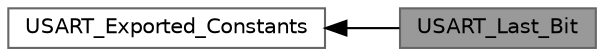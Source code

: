 digraph "USART_Last_Bit"
{
 // LATEX_PDF_SIZE
  bgcolor="transparent";
  edge [fontname=Helvetica,fontsize=10,labelfontname=Helvetica,labelfontsize=10];
  node [fontname=Helvetica,fontsize=10,shape=box,height=0.2,width=0.4];
  rankdir=LR;
  Node2 [id="Node000002",label="USART_Exported_Constants",height=0.2,width=0.4,color="grey40", fillcolor="white", style="filled",URL="$group___u_s_a_r_t___exported___constants.html",tooltip=" "];
  Node1 [id="Node000001",label="USART_Last_Bit",height=0.2,width=0.4,color="gray40", fillcolor="grey60", style="filled", fontcolor="black",tooltip=" "];
  Node2->Node1 [shape=plaintext, dir="back", style="solid"];
}
